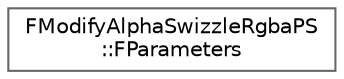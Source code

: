 digraph "Graphical Class Hierarchy"
{
 // INTERACTIVE_SVG=YES
 // LATEX_PDF_SIZE
  bgcolor="transparent";
  edge [fontname=Helvetica,fontsize=10,labelfontname=Helvetica,labelfontsize=10];
  node [fontname=Helvetica,fontsize=10,shape=box,height=0.2,width=0.4];
  rankdir="LR";
  Node0 [id="Node000000",label="FModifyAlphaSwizzleRgbaPS\l::FParameters",height=0.2,width=0.4,color="grey40", fillcolor="white", style="filled",URL="$d4/ddf/classFModifyAlphaSwizzleRgbaPS_1_1FParameters.html",tooltip=" "];
}
